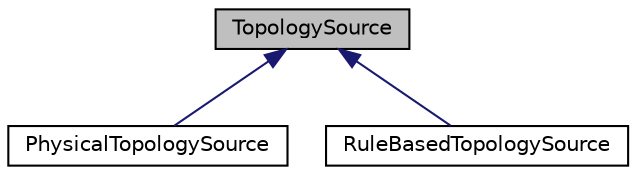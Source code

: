 digraph "TopologySource"
{
  bgcolor="transparent";
  edge [fontname="Helvetica",fontsize="10",labelfontname="Helvetica",labelfontsize="10"];
  node [fontname="Helvetica",fontsize="10",shape=record];
  Node0 [label="TopologySource",height=0.2,width=0.4,color="black", fillcolor="grey75", style="filled", fontcolor="black"];
  Node0 -> Node1 [dir="back",color="midnightblue",fontsize="10",style="solid",fontname="Helvetica"];
  Node1 [label="PhysicalTopologySource",height=0.2,width=0.4,color="black",URL="$classPhysicalTopologySource.html",tooltip="This topology source manages the topology of the physical Blocks devices that are currently connected..."];
  Node0 -> Node2 [dir="back",color="midnightblue",fontsize="10",style="solid",fontname="Helvetica"];
  Node2 [label="RuleBasedTopologySource",height=0.2,width=0.4,color="black",URL="$classRuleBasedTopologySource.html",tooltip="This topology source holds and applies a set of rules for transforming one device topology into anoth..."];
}
